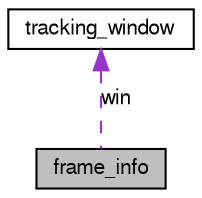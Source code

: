 digraph G
{
  edge [fontname="FreeSans",fontsize="10",labelfontname="FreeSans",labelfontsize="10"];
  node [fontname="FreeSans",fontsize="10",shape=record];
  Node1 [label="frame_info",height=0.2,width=0.4,color="black", fillcolor="grey75", style="filled" fontcolor="black"];
  Node2 -> Node1 [dir=back,color="darkorchid3",fontsize="10",style="dashed",label="win",fontname="FreeSans"];
  Node2 [label="tracking_window",height=0.2,width=0.4,color="black", fillcolor="white", style="filled",URL="$structtracking__window.html",tooltip="Keeps updated state information on the position of the ROI and the object being tracked..."];
}
